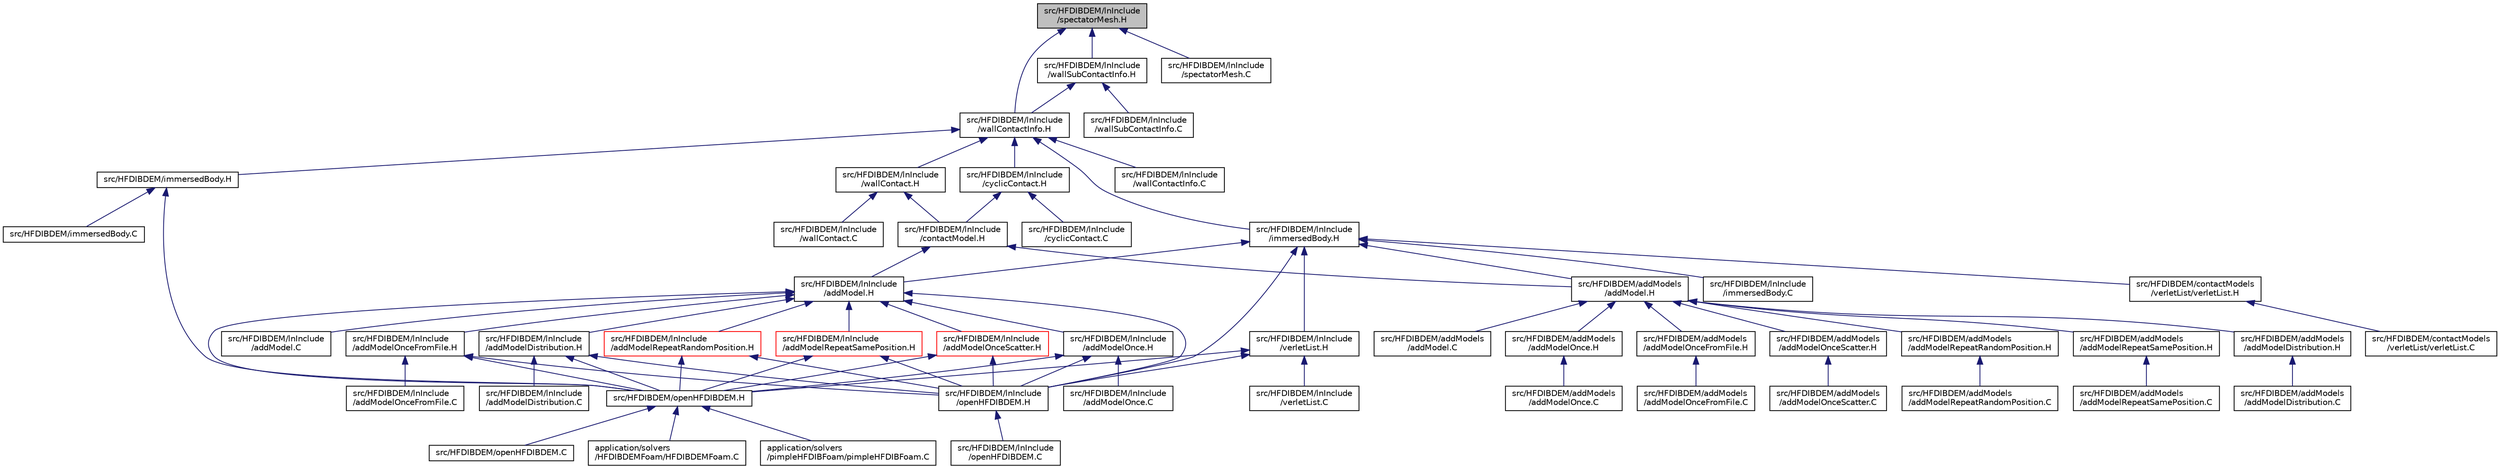 digraph "src/HFDIBDEM/lnInclude/spectatorMesh.H"
{
 // LATEX_PDF_SIZE
  edge [fontname="Helvetica",fontsize="10",labelfontname="Helvetica",labelfontsize="10"];
  node [fontname="Helvetica",fontsize="10",shape=record];
  Node1 [label="src/HFDIBDEM/lnInclude\l/spectatorMesh.H",height=0.2,width=0.4,color="black", fillcolor="grey75", style="filled", fontcolor="black",tooltip=" "];
  Node1 -> Node2 [dir="back",color="midnightblue",fontsize="10",style="solid"];
  Node2 [label="src/HFDIBDEM/lnInclude\l/wallContactInfo.H",height=0.2,width=0.4,color="black", fillcolor="white", style="filled",URL="$lnInclude_2wallContactInfo_8H.html",tooltip=" "];
  Node2 -> Node3 [dir="back",color="midnightblue",fontsize="10",style="solid"];
  Node3 [label="src/HFDIBDEM/immersedBody.H",height=0.2,width=0.4,color="black", fillcolor="white", style="filled",URL="$immersedBody_8H.html",tooltip=" "];
  Node3 -> Node4 [dir="back",color="midnightblue",fontsize="10",style="solid"];
  Node4 [label="src/HFDIBDEM/immersedBody.C",height=0.2,width=0.4,color="black", fillcolor="white", style="filled",URL="$immersedBody_8C.html",tooltip=" "];
  Node3 -> Node5 [dir="back",color="midnightblue",fontsize="10",style="solid"];
  Node5 [label="src/HFDIBDEM/openHFDIBDEM.H",height=0.2,width=0.4,color="black", fillcolor="white", style="filled",URL="$openHFDIBDEM_8H.html",tooltip=" "];
  Node5 -> Node6 [dir="back",color="midnightblue",fontsize="10",style="solid"];
  Node6 [label="application/solvers\l/HFDIBDEMFoam/HFDIBDEMFoam.C",height=0.2,width=0.4,color="black", fillcolor="white", style="filled",URL="$HFDIBDEMFoam_8C.html",tooltip=" "];
  Node5 -> Node7 [dir="back",color="midnightblue",fontsize="10",style="solid"];
  Node7 [label="application/solvers\l/pimpleHFDIBFoam/pimpleHFDIBFoam.C",height=0.2,width=0.4,color="black", fillcolor="white", style="filled",URL="$pimpleHFDIBFoam_8C.html",tooltip=" "];
  Node5 -> Node8 [dir="back",color="midnightblue",fontsize="10",style="solid"];
  Node8 [label="src/HFDIBDEM/openHFDIBDEM.C",height=0.2,width=0.4,color="black", fillcolor="white", style="filled",URL="$openHFDIBDEM_8C.html",tooltip=" "];
  Node2 -> Node9 [dir="back",color="midnightblue",fontsize="10",style="solid"];
  Node9 [label="src/HFDIBDEM/lnInclude\l/wallContact.H",height=0.2,width=0.4,color="black", fillcolor="white", style="filled",URL="$lnInclude_2wallContact_8H.html",tooltip=" "];
  Node9 -> Node10 [dir="back",color="midnightblue",fontsize="10",style="solid"];
  Node10 [label="src/HFDIBDEM/lnInclude\l/contactModel.H",height=0.2,width=0.4,color="black", fillcolor="white", style="filled",URL="$lnInclude_2contactModel_8H.html",tooltip=" "];
  Node10 -> Node11 [dir="back",color="midnightblue",fontsize="10",style="solid"];
  Node11 [label="src/HFDIBDEM/addModels\l/addModel.H",height=0.2,width=0.4,color="black", fillcolor="white", style="filled",URL="$addModels_2addModel_8H.html",tooltip=" "];
  Node11 -> Node12 [dir="back",color="midnightblue",fontsize="10",style="solid"];
  Node12 [label="src/HFDIBDEM/addModels\l/addModel.C",height=0.2,width=0.4,color="black", fillcolor="white", style="filled",URL="$addModels_2addModel_8C.html",tooltip=" "];
  Node11 -> Node13 [dir="back",color="midnightblue",fontsize="10",style="solid"];
  Node13 [label="src/HFDIBDEM/addModels\l/addModelDistribution.H",height=0.2,width=0.4,color="black", fillcolor="white", style="filled",URL="$addModels_2addModelDistribution_8H.html",tooltip=" "];
  Node13 -> Node14 [dir="back",color="midnightblue",fontsize="10",style="solid"];
  Node14 [label="src/HFDIBDEM/addModels\l/addModelDistribution.C",height=0.2,width=0.4,color="black", fillcolor="white", style="filled",URL="$addModels_2addModelDistribution_8C.html",tooltip=" "];
  Node11 -> Node15 [dir="back",color="midnightblue",fontsize="10",style="solid"];
  Node15 [label="src/HFDIBDEM/addModels\l/addModelOnce.H",height=0.2,width=0.4,color="black", fillcolor="white", style="filled",URL="$addModels_2addModelOnce_8H.html",tooltip=" "];
  Node15 -> Node16 [dir="back",color="midnightblue",fontsize="10",style="solid"];
  Node16 [label="src/HFDIBDEM/addModels\l/addModelOnce.C",height=0.2,width=0.4,color="black", fillcolor="white", style="filled",URL="$addModels_2addModelOnce_8C.html",tooltip=" "];
  Node11 -> Node17 [dir="back",color="midnightblue",fontsize="10",style="solid"];
  Node17 [label="src/HFDIBDEM/addModels\l/addModelOnceFromFile.H",height=0.2,width=0.4,color="black", fillcolor="white", style="filled",URL="$addModels_2addModelOnceFromFile_8H.html",tooltip=" "];
  Node17 -> Node18 [dir="back",color="midnightblue",fontsize="10",style="solid"];
  Node18 [label="src/HFDIBDEM/addModels\l/addModelOnceFromFile.C",height=0.2,width=0.4,color="black", fillcolor="white", style="filled",URL="$addModels_2addModelOnceFromFile_8C.html",tooltip=" "];
  Node11 -> Node19 [dir="back",color="midnightblue",fontsize="10",style="solid"];
  Node19 [label="src/HFDIBDEM/addModels\l/addModelOnceScatter.H",height=0.2,width=0.4,color="black", fillcolor="white", style="filled",URL="$addModels_2addModelOnceScatter_8H.html",tooltip=" "];
  Node19 -> Node20 [dir="back",color="midnightblue",fontsize="10",style="solid"];
  Node20 [label="src/HFDIBDEM/addModels\l/addModelOnceScatter.C",height=0.2,width=0.4,color="black", fillcolor="white", style="filled",URL="$addModels_2addModelOnceScatter_8C.html",tooltip=" "];
  Node11 -> Node21 [dir="back",color="midnightblue",fontsize="10",style="solid"];
  Node21 [label="src/HFDIBDEM/addModels\l/addModelRepeatRandomPosition.H",height=0.2,width=0.4,color="black", fillcolor="white", style="filled",URL="$addModels_2addModelRepeatRandomPosition_8H.html",tooltip=" "];
  Node21 -> Node22 [dir="back",color="midnightblue",fontsize="10",style="solid"];
  Node22 [label="src/HFDIBDEM/addModels\l/addModelRepeatRandomPosition.C",height=0.2,width=0.4,color="black", fillcolor="white", style="filled",URL="$addModels_2addModelRepeatRandomPosition_8C.html",tooltip=" "];
  Node11 -> Node23 [dir="back",color="midnightblue",fontsize="10",style="solid"];
  Node23 [label="src/HFDIBDEM/addModels\l/addModelRepeatSamePosition.H",height=0.2,width=0.4,color="black", fillcolor="white", style="filled",URL="$addModels_2addModelRepeatSamePosition_8H.html",tooltip=" "];
  Node23 -> Node24 [dir="back",color="midnightblue",fontsize="10",style="solid"];
  Node24 [label="src/HFDIBDEM/addModels\l/addModelRepeatSamePosition.C",height=0.2,width=0.4,color="black", fillcolor="white", style="filled",URL="$addModels_2addModelRepeatSamePosition_8C.html",tooltip=" "];
  Node10 -> Node25 [dir="back",color="midnightblue",fontsize="10",style="solid"];
  Node25 [label="src/HFDIBDEM/lnInclude\l/addModel.H",height=0.2,width=0.4,color="black", fillcolor="white", style="filled",URL="$lnInclude_2addModel_8H.html",tooltip=" "];
  Node25 -> Node26 [dir="back",color="midnightblue",fontsize="10",style="solid"];
  Node26 [label="src/HFDIBDEM/lnInclude\l/addModel.C",height=0.2,width=0.4,color="black", fillcolor="white", style="filled",URL="$lnInclude_2addModel_8C.html",tooltip=" "];
  Node25 -> Node27 [dir="back",color="midnightblue",fontsize="10",style="solid"];
  Node27 [label="src/HFDIBDEM/lnInclude\l/addModelDistribution.H",height=0.2,width=0.4,color="black", fillcolor="white", style="filled",URL="$lnInclude_2addModelDistribution_8H.html",tooltip=" "];
  Node27 -> Node28 [dir="back",color="midnightblue",fontsize="10",style="solid"];
  Node28 [label="src/HFDIBDEM/lnInclude\l/addModelDistribution.C",height=0.2,width=0.4,color="black", fillcolor="white", style="filled",URL="$lnInclude_2addModelDistribution_8C.html",tooltip=" "];
  Node27 -> Node29 [dir="back",color="midnightblue",fontsize="10",style="solid"];
  Node29 [label="src/HFDIBDEM/lnInclude\l/openHFDIBDEM.H",height=0.2,width=0.4,color="black", fillcolor="white", style="filled",URL="$lnInclude_2openHFDIBDEM_8H.html",tooltip=" "];
  Node29 -> Node30 [dir="back",color="midnightblue",fontsize="10",style="solid"];
  Node30 [label="src/HFDIBDEM/lnInclude\l/openHFDIBDEM.C",height=0.2,width=0.4,color="black", fillcolor="white", style="filled",URL="$lnInclude_2openHFDIBDEM_8C.html",tooltip=" "];
  Node27 -> Node5 [dir="back",color="midnightblue",fontsize="10",style="solid"];
  Node25 -> Node31 [dir="back",color="midnightblue",fontsize="10",style="solid"];
  Node31 [label="src/HFDIBDEM/lnInclude\l/addModelOnce.H",height=0.2,width=0.4,color="black", fillcolor="white", style="filled",URL="$lnInclude_2addModelOnce_8H.html",tooltip=" "];
  Node31 -> Node32 [dir="back",color="midnightblue",fontsize="10",style="solid"];
  Node32 [label="src/HFDIBDEM/lnInclude\l/addModelOnce.C",height=0.2,width=0.4,color="black", fillcolor="white", style="filled",URL="$lnInclude_2addModelOnce_8C.html",tooltip=" "];
  Node31 -> Node29 [dir="back",color="midnightblue",fontsize="10",style="solid"];
  Node31 -> Node5 [dir="back",color="midnightblue",fontsize="10",style="solid"];
  Node25 -> Node33 [dir="back",color="midnightblue",fontsize="10",style="solid"];
  Node33 [label="src/HFDIBDEM/lnInclude\l/addModelOnceFromFile.H",height=0.2,width=0.4,color="black", fillcolor="white", style="filled",URL="$lnInclude_2addModelOnceFromFile_8H.html",tooltip=" "];
  Node33 -> Node34 [dir="back",color="midnightblue",fontsize="10",style="solid"];
  Node34 [label="src/HFDIBDEM/lnInclude\l/addModelOnceFromFile.C",height=0.2,width=0.4,color="black", fillcolor="white", style="filled",URL="$lnInclude_2addModelOnceFromFile_8C.html",tooltip=" "];
  Node33 -> Node29 [dir="back",color="midnightblue",fontsize="10",style="solid"];
  Node33 -> Node5 [dir="back",color="midnightblue",fontsize="10",style="solid"];
  Node25 -> Node35 [dir="back",color="midnightblue",fontsize="10",style="solid"];
  Node35 [label="src/HFDIBDEM/lnInclude\l/addModelOnceScatter.H",height=0.2,width=0.4,color="red", fillcolor="white", style="filled",URL="$lnInclude_2addModelOnceScatter_8H.html",tooltip=" "];
  Node35 -> Node29 [dir="back",color="midnightblue",fontsize="10",style="solid"];
  Node35 -> Node5 [dir="back",color="midnightblue",fontsize="10",style="solid"];
  Node25 -> Node37 [dir="back",color="midnightblue",fontsize="10",style="solid"];
  Node37 [label="src/HFDIBDEM/lnInclude\l/addModelRepeatRandomPosition.H",height=0.2,width=0.4,color="red", fillcolor="white", style="filled",URL="$lnInclude_2addModelRepeatRandomPosition_8H.html",tooltip=" "];
  Node37 -> Node29 [dir="back",color="midnightblue",fontsize="10",style="solid"];
  Node37 -> Node5 [dir="back",color="midnightblue",fontsize="10",style="solid"];
  Node25 -> Node39 [dir="back",color="midnightblue",fontsize="10",style="solid"];
  Node39 [label="src/HFDIBDEM/lnInclude\l/addModelRepeatSamePosition.H",height=0.2,width=0.4,color="red", fillcolor="white", style="filled",URL="$lnInclude_2addModelRepeatSamePosition_8H.html",tooltip=" "];
  Node39 -> Node29 [dir="back",color="midnightblue",fontsize="10",style="solid"];
  Node39 -> Node5 [dir="back",color="midnightblue",fontsize="10",style="solid"];
  Node25 -> Node29 [dir="back",color="midnightblue",fontsize="10",style="solid"];
  Node25 -> Node5 [dir="back",color="midnightblue",fontsize="10",style="solid"];
  Node9 -> Node41 [dir="back",color="midnightblue",fontsize="10",style="solid"];
  Node41 [label="src/HFDIBDEM/lnInclude\l/wallContact.C",height=0.2,width=0.4,color="black", fillcolor="white", style="filled",URL="$lnInclude_2wallContact_8C.html",tooltip=" "];
  Node2 -> Node42 [dir="back",color="midnightblue",fontsize="10",style="solid"];
  Node42 [label="src/HFDIBDEM/lnInclude\l/cyclicContact.H",height=0.2,width=0.4,color="black", fillcolor="white", style="filled",URL="$lnInclude_2cyclicContact_8H.html",tooltip=" "];
  Node42 -> Node10 [dir="back",color="midnightblue",fontsize="10",style="solid"];
  Node42 -> Node43 [dir="back",color="midnightblue",fontsize="10",style="solid"];
  Node43 [label="src/HFDIBDEM/lnInclude\l/cyclicContact.C",height=0.2,width=0.4,color="black", fillcolor="white", style="filled",URL="$lnInclude_2cyclicContact_8C.html",tooltip=" "];
  Node2 -> Node44 [dir="back",color="midnightblue",fontsize="10",style="solid"];
  Node44 [label="src/HFDIBDEM/lnInclude\l/immersedBody.H",height=0.2,width=0.4,color="black", fillcolor="white", style="filled",URL="$lnInclude_2immersedBody_8H.html",tooltip=" "];
  Node44 -> Node11 [dir="back",color="midnightblue",fontsize="10",style="solid"];
  Node44 -> Node45 [dir="back",color="midnightblue",fontsize="10",style="solid"];
  Node45 [label="src/HFDIBDEM/contactModels\l/verletList/verletList.H",height=0.2,width=0.4,color="black", fillcolor="white", style="filled",URL="$contactModels_2verletList_2verletList_8H.html",tooltip=" "];
  Node45 -> Node46 [dir="back",color="midnightblue",fontsize="10",style="solid"];
  Node46 [label="src/HFDIBDEM/contactModels\l/verletList/verletList.C",height=0.2,width=0.4,color="black", fillcolor="white", style="filled",URL="$contactModels_2verletList_2verletList_8C.html",tooltip=" "];
  Node44 -> Node25 [dir="back",color="midnightblue",fontsize="10",style="solid"];
  Node44 -> Node47 [dir="back",color="midnightblue",fontsize="10",style="solid"];
  Node47 [label="src/HFDIBDEM/lnInclude\l/immersedBody.C",height=0.2,width=0.4,color="black", fillcolor="white", style="filled",URL="$lnInclude_2immersedBody_8C.html",tooltip=" "];
  Node44 -> Node29 [dir="back",color="midnightblue",fontsize="10",style="solid"];
  Node44 -> Node48 [dir="back",color="midnightblue",fontsize="10",style="solid"];
  Node48 [label="src/HFDIBDEM/lnInclude\l/verletList.H",height=0.2,width=0.4,color="black", fillcolor="white", style="filled",URL="$lnInclude_2verletList_8H.html",tooltip=" "];
  Node48 -> Node29 [dir="back",color="midnightblue",fontsize="10",style="solid"];
  Node48 -> Node49 [dir="back",color="midnightblue",fontsize="10",style="solid"];
  Node49 [label="src/HFDIBDEM/lnInclude\l/verletList.C",height=0.2,width=0.4,color="black", fillcolor="white", style="filled",URL="$lnInclude_2verletList_8C.html",tooltip=" "];
  Node48 -> Node5 [dir="back",color="midnightblue",fontsize="10",style="solid"];
  Node2 -> Node50 [dir="back",color="midnightblue",fontsize="10",style="solid"];
  Node50 [label="src/HFDIBDEM/lnInclude\l/wallContactInfo.C",height=0.2,width=0.4,color="black", fillcolor="white", style="filled",URL="$lnInclude_2wallContactInfo_8C.html",tooltip=" "];
  Node1 -> Node51 [dir="back",color="midnightblue",fontsize="10",style="solid"];
  Node51 [label="src/HFDIBDEM/lnInclude\l/wallSubContactInfo.H",height=0.2,width=0.4,color="black", fillcolor="white", style="filled",URL="$lnInclude_2wallSubContactInfo_8H.html",tooltip=" "];
  Node51 -> Node2 [dir="back",color="midnightblue",fontsize="10",style="solid"];
  Node51 -> Node52 [dir="back",color="midnightblue",fontsize="10",style="solid"];
  Node52 [label="src/HFDIBDEM/lnInclude\l/wallSubContactInfo.C",height=0.2,width=0.4,color="black", fillcolor="white", style="filled",URL="$lnInclude_2wallSubContactInfo_8C.html",tooltip=" "];
  Node1 -> Node53 [dir="back",color="midnightblue",fontsize="10",style="solid"];
  Node53 [label="src/HFDIBDEM/lnInclude\l/spectatorMesh.C",height=0.2,width=0.4,color="black", fillcolor="white", style="filled",URL="$lnInclude_2spectatorMesh_8C.html",tooltip=" "];
}
